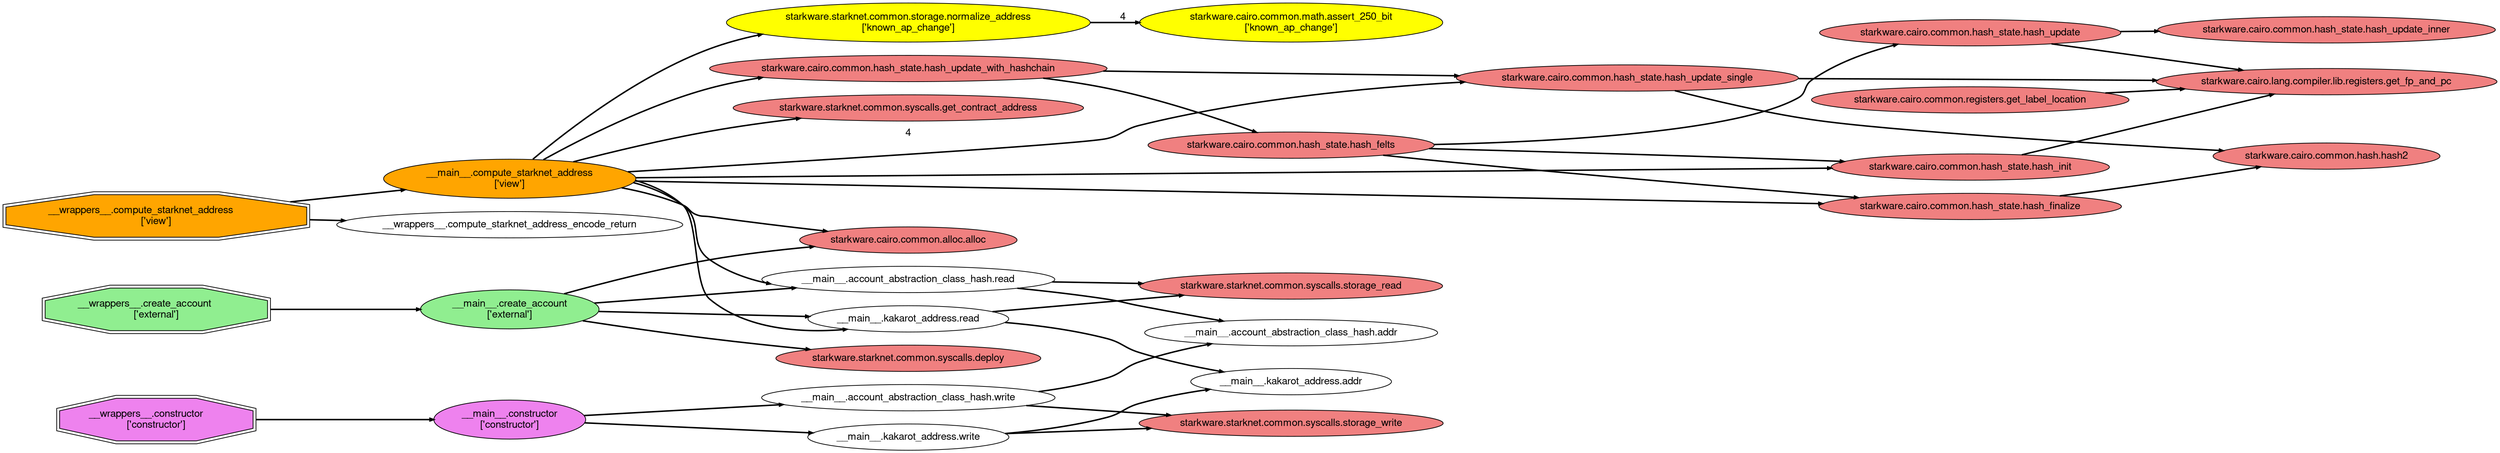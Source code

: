 // Call flow graph
digraph kethaa_deployer {
	graph [fontname="Helvetica,Arial,sans-serif" fontsize=20 layout=dot newrank=true rankdir=LR]
	node [fontname="Helvetica,Arial,sans-serif" pencolor="#00000044" shape="rect, plaintext" style=filled]
	edge [arrowsize=0.5 fontname="Helvetica,Arial,sans-serif" labeldistance=3 labelfontcolor="#00000080" penwidth=2]
	0 [label="starkware.cairo.common.alloc.alloc" color="" fillcolor=lightcoral shape=oval style=filled]
	3 [label="starkware.cairo.common.hash.hash2" color="" fillcolor=lightcoral shape=oval style=filled]
	9 [label="starkware.cairo.lang.compiler.lib.registers.get_fp_and_pc" color="" fillcolor=lightcoral shape=oval style=filled]
	10 [label="starkware.cairo.common.math.assert_250_bit\l['known_ap_change']" color="" fillcolor=yellow shape=oval style=filled]
	23 [label="starkware.starknet.common.storage.normalize_address\l['known_ap_change']" color="" fillcolor=yellow shape=oval style=filled]
	63 [label="starkware.starknet.common.syscalls.deploy" color="" fillcolor=lightcoral shape=oval style=filled]
	75 [label="starkware.starknet.common.syscalls.get_contract_address" color="" fillcolor=lightcoral shape=oval style=filled]
	82 [label="starkware.starknet.common.syscalls.storage_read" color="" fillcolor=lightcoral shape=oval style=filled]
	90 [label="starkware.starknet.common.syscalls.storage_write" color="" fillcolor=lightcoral shape=oval style=filled]
	98 [label="starkware.cairo.common.registers.get_label_location" color="" fillcolor=lightcoral shape=oval style=filled]
	104 [label="starkware.cairo.common.hash_state.hash_init" color="" fillcolor=lightcoral shape=oval style=filled]
	114 [label="starkware.cairo.common.hash_state.hash_update" color="" fillcolor=lightcoral shape=oval style=filled]
	130 [label="starkware.cairo.common.hash_state.hash_update_single" color="" fillcolor=lightcoral shape=oval style=filled]
	146 [label="starkware.cairo.common.hash_state.hash_update_with_hashchain" color="" fillcolor=lightcoral shape=oval style=filled]
	157 [label="starkware.cairo.common.hash_state.hash_finalize" color="" fillcolor=lightcoral shape=oval style=filled]
	163 [label="starkware.cairo.common.hash_state.hash_update_inner" color="" fillcolor=lightcoral shape=oval style=filled]
	188 [label="starkware.cairo.common.hash_state.hash_felts" color="" fillcolor=lightcoral shape=oval style=filled]
	199 [label="__main__.account_abstraction_class_hash.addr" color="" fillcolor=white shape=oval style=solid]
	204 [label="__main__.account_abstraction_class_hash.read" color="" fillcolor=white shape=oval style=solid]
	217 [label="__main__.account_abstraction_class_hash.write" color="" fillcolor=white shape=oval style=solid]
	229 [label="__main__.kakarot_address.addr" color="" fillcolor=white shape=oval style=solid]
	234 [label="__main__.kakarot_address.read" color="" fillcolor=white shape=oval style=solid]
	247 [label="__main__.kakarot_address.write" color="" fillcolor=white shape=oval style=solid]
	259 [label="__main__.constructor\l['constructor']" color="" fillcolor=violet shape=oval style=filled]
	269 [label="__wrappers__.constructor\l['constructor']" color="" fillcolor=violet shape=doubleoctagon style=filled]
	288 [label="__main__.create_account\l['external']" color="" fillcolor=lightgreen shape=oval style=filled]
	317 [label="__wrappers__.create_account\l['external']" color="" fillcolor=lightgreen shape=doubleoctagon style=filled]
	335 [label="__main__.compute_starknet_address\l['view']" color="" fillcolor=orange shape=oval style=filled]
	390 [label="__wrappers__.compute_starknet_address_encode_return" color="" fillcolor=white shape=oval style=solid]
	399 [label="__wrappers__.compute_starknet_address\l['view']" color="" fillcolor=orange shape=doubleoctagon style=filled]
	23 -> 10 [label=4]
	98 -> 9
	104 -> 9
	114 -> 163
	114 -> 9
	130 -> 3
	130 -> 9
	146 -> 188
	146 -> 130
	157 -> 3
	188 -> 104
	188 -> 114
	188 -> 157
	204 -> 199
	204 -> 82
	217 -> 199
	217 -> 90
	234 -> 229
	234 -> 82
	247 -> 229
	247 -> 90
	259 -> 217
	259 -> 247
	269 -> 259
	288 -> 0
	288 -> 234
	288 -> 204
	288 -> 63
	317 -> 288
	335 -> 75
	335 -> 234
	335 -> 0
	335 -> 204
	335 -> 104
	335 -> 130 [label=4]
	335 -> 146
	335 -> 157
	335 -> 23
	399 -> 335
	399 -> 390
}
